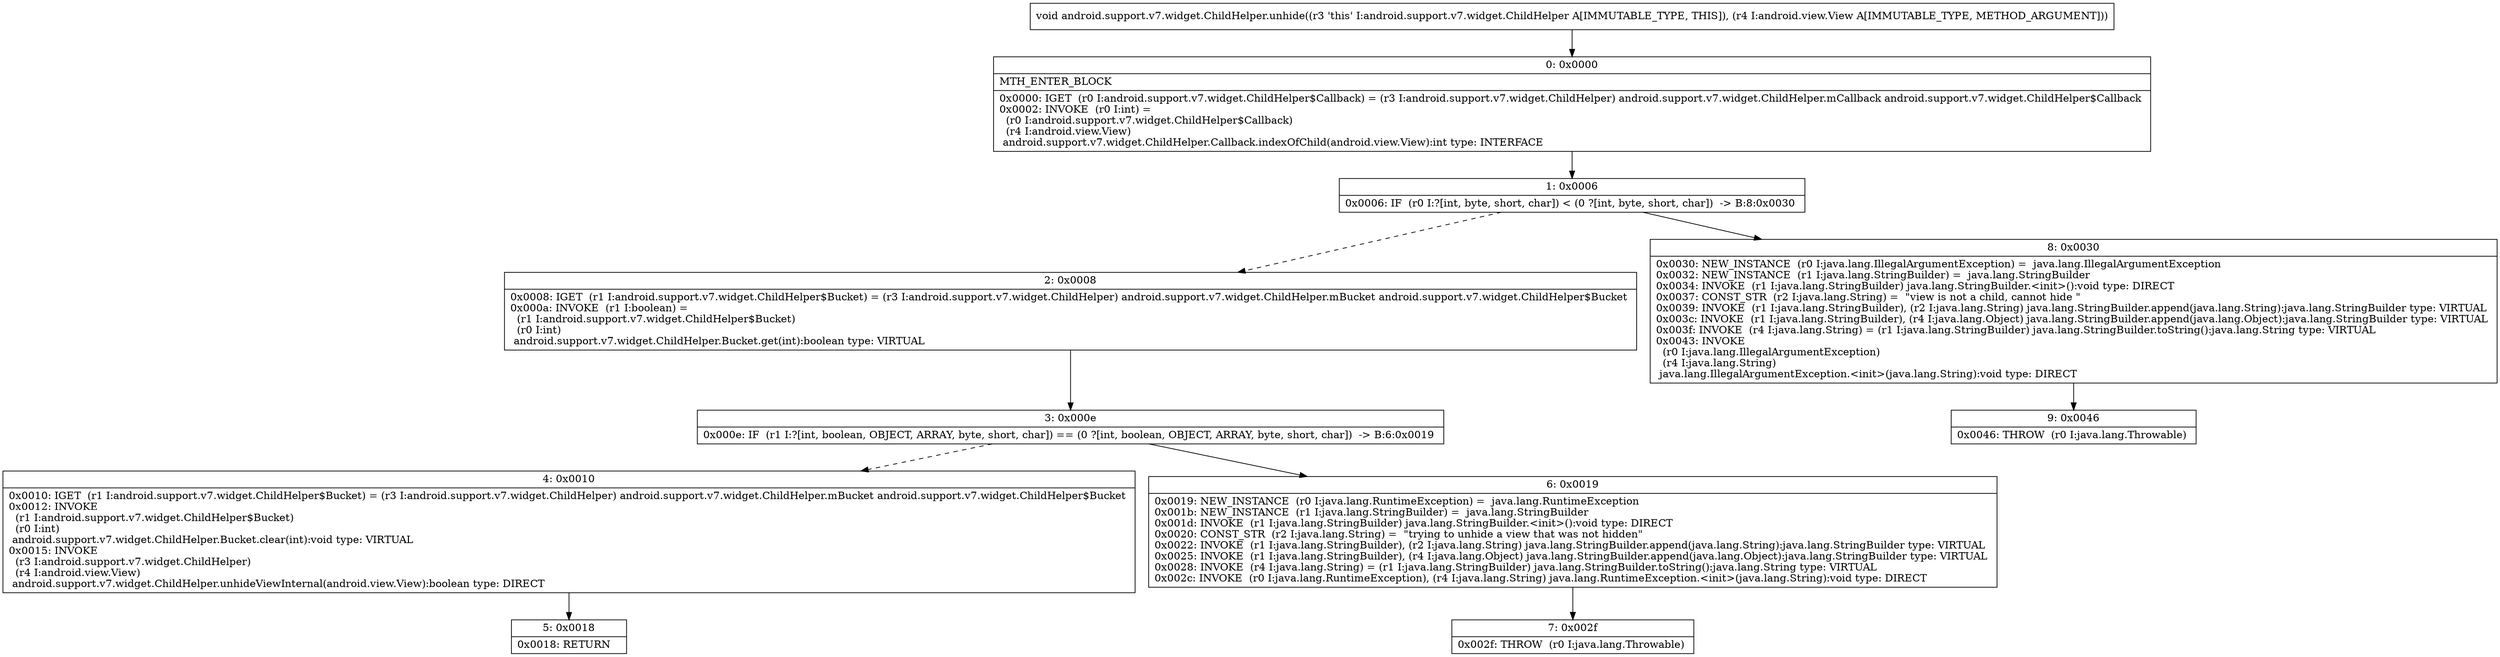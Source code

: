 digraph "CFG forandroid.support.v7.widget.ChildHelper.unhide(Landroid\/view\/View;)V" {
Node_0 [shape=record,label="{0\:\ 0x0000|MTH_ENTER_BLOCK\l|0x0000: IGET  (r0 I:android.support.v7.widget.ChildHelper$Callback) = (r3 I:android.support.v7.widget.ChildHelper) android.support.v7.widget.ChildHelper.mCallback android.support.v7.widget.ChildHelper$Callback \l0x0002: INVOKE  (r0 I:int) = \l  (r0 I:android.support.v7.widget.ChildHelper$Callback)\l  (r4 I:android.view.View)\l android.support.v7.widget.ChildHelper.Callback.indexOfChild(android.view.View):int type: INTERFACE \l}"];
Node_1 [shape=record,label="{1\:\ 0x0006|0x0006: IF  (r0 I:?[int, byte, short, char]) \< (0 ?[int, byte, short, char])  \-\> B:8:0x0030 \l}"];
Node_2 [shape=record,label="{2\:\ 0x0008|0x0008: IGET  (r1 I:android.support.v7.widget.ChildHelper$Bucket) = (r3 I:android.support.v7.widget.ChildHelper) android.support.v7.widget.ChildHelper.mBucket android.support.v7.widget.ChildHelper$Bucket \l0x000a: INVOKE  (r1 I:boolean) = \l  (r1 I:android.support.v7.widget.ChildHelper$Bucket)\l  (r0 I:int)\l android.support.v7.widget.ChildHelper.Bucket.get(int):boolean type: VIRTUAL \l}"];
Node_3 [shape=record,label="{3\:\ 0x000e|0x000e: IF  (r1 I:?[int, boolean, OBJECT, ARRAY, byte, short, char]) == (0 ?[int, boolean, OBJECT, ARRAY, byte, short, char])  \-\> B:6:0x0019 \l}"];
Node_4 [shape=record,label="{4\:\ 0x0010|0x0010: IGET  (r1 I:android.support.v7.widget.ChildHelper$Bucket) = (r3 I:android.support.v7.widget.ChildHelper) android.support.v7.widget.ChildHelper.mBucket android.support.v7.widget.ChildHelper$Bucket \l0x0012: INVOKE  \l  (r1 I:android.support.v7.widget.ChildHelper$Bucket)\l  (r0 I:int)\l android.support.v7.widget.ChildHelper.Bucket.clear(int):void type: VIRTUAL \l0x0015: INVOKE  \l  (r3 I:android.support.v7.widget.ChildHelper)\l  (r4 I:android.view.View)\l android.support.v7.widget.ChildHelper.unhideViewInternal(android.view.View):boolean type: DIRECT \l}"];
Node_5 [shape=record,label="{5\:\ 0x0018|0x0018: RETURN   \l}"];
Node_6 [shape=record,label="{6\:\ 0x0019|0x0019: NEW_INSTANCE  (r0 I:java.lang.RuntimeException) =  java.lang.RuntimeException \l0x001b: NEW_INSTANCE  (r1 I:java.lang.StringBuilder) =  java.lang.StringBuilder \l0x001d: INVOKE  (r1 I:java.lang.StringBuilder) java.lang.StringBuilder.\<init\>():void type: DIRECT \l0x0020: CONST_STR  (r2 I:java.lang.String) =  \"trying to unhide a view that was not hidden\" \l0x0022: INVOKE  (r1 I:java.lang.StringBuilder), (r2 I:java.lang.String) java.lang.StringBuilder.append(java.lang.String):java.lang.StringBuilder type: VIRTUAL \l0x0025: INVOKE  (r1 I:java.lang.StringBuilder), (r4 I:java.lang.Object) java.lang.StringBuilder.append(java.lang.Object):java.lang.StringBuilder type: VIRTUAL \l0x0028: INVOKE  (r4 I:java.lang.String) = (r1 I:java.lang.StringBuilder) java.lang.StringBuilder.toString():java.lang.String type: VIRTUAL \l0x002c: INVOKE  (r0 I:java.lang.RuntimeException), (r4 I:java.lang.String) java.lang.RuntimeException.\<init\>(java.lang.String):void type: DIRECT \l}"];
Node_7 [shape=record,label="{7\:\ 0x002f|0x002f: THROW  (r0 I:java.lang.Throwable) \l}"];
Node_8 [shape=record,label="{8\:\ 0x0030|0x0030: NEW_INSTANCE  (r0 I:java.lang.IllegalArgumentException) =  java.lang.IllegalArgumentException \l0x0032: NEW_INSTANCE  (r1 I:java.lang.StringBuilder) =  java.lang.StringBuilder \l0x0034: INVOKE  (r1 I:java.lang.StringBuilder) java.lang.StringBuilder.\<init\>():void type: DIRECT \l0x0037: CONST_STR  (r2 I:java.lang.String) =  \"view is not a child, cannot hide \" \l0x0039: INVOKE  (r1 I:java.lang.StringBuilder), (r2 I:java.lang.String) java.lang.StringBuilder.append(java.lang.String):java.lang.StringBuilder type: VIRTUAL \l0x003c: INVOKE  (r1 I:java.lang.StringBuilder), (r4 I:java.lang.Object) java.lang.StringBuilder.append(java.lang.Object):java.lang.StringBuilder type: VIRTUAL \l0x003f: INVOKE  (r4 I:java.lang.String) = (r1 I:java.lang.StringBuilder) java.lang.StringBuilder.toString():java.lang.String type: VIRTUAL \l0x0043: INVOKE  \l  (r0 I:java.lang.IllegalArgumentException)\l  (r4 I:java.lang.String)\l java.lang.IllegalArgumentException.\<init\>(java.lang.String):void type: DIRECT \l}"];
Node_9 [shape=record,label="{9\:\ 0x0046|0x0046: THROW  (r0 I:java.lang.Throwable) \l}"];
MethodNode[shape=record,label="{void android.support.v7.widget.ChildHelper.unhide((r3 'this' I:android.support.v7.widget.ChildHelper A[IMMUTABLE_TYPE, THIS]), (r4 I:android.view.View A[IMMUTABLE_TYPE, METHOD_ARGUMENT])) }"];
MethodNode -> Node_0;
Node_0 -> Node_1;
Node_1 -> Node_2[style=dashed];
Node_1 -> Node_8;
Node_2 -> Node_3;
Node_3 -> Node_4[style=dashed];
Node_3 -> Node_6;
Node_4 -> Node_5;
Node_6 -> Node_7;
Node_8 -> Node_9;
}

